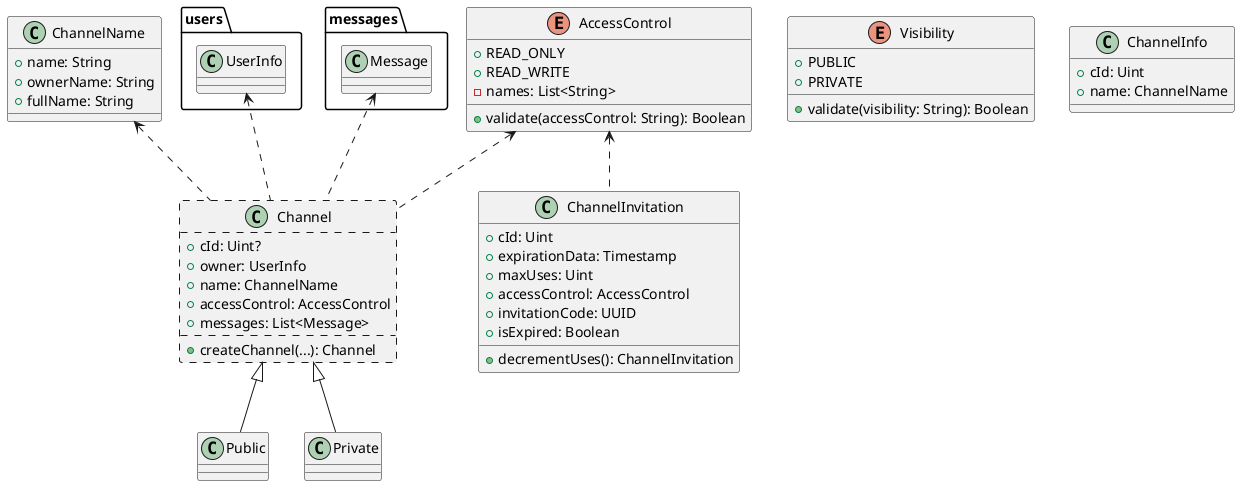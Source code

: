 @startuml
class Channel #line.dashed
{
    + cId: Uint?
    + owner: UserInfo
    + name: ChannelName
    + accessControl: AccessControl
    + messages: List<Message>
    + createChannel(...): Channel
}

namespace users {
    class UserInfo
}

namespace messages {
    class Message
}

class Public
class Private

class ChannelName
{
    + name: String
    + ownerName: String
    + fullName: String
}

enum AccessControl
{
    + READ_ONLY
    + READ_WRITE
    - names: List<String>
    + validate(accessControl: String): Boolean
}

enum Visibility
{
    + PUBLIC
    + PRIVATE
    + validate(visibility: String): Boolean
}

class ChannelInfo
{
    + cId: Uint
    + name: ChannelName
}

class ChannelInvitation
{
    + cId: Uint
    + expirationData: Timestamp
    + maxUses: Uint
    + accessControl: AccessControl
    + invitationCode: UUID
    + isExpired: Boolean
    + decrementUses(): ChannelInvitation
}

Channel <|-- Public
Channel <|-- Private

ChannelName <.. Channel
AccessControl <.. Channel
UserInfo <.. Channel
Message <.. Channel
AccessControl <.. ChannelInvitation
@enduml